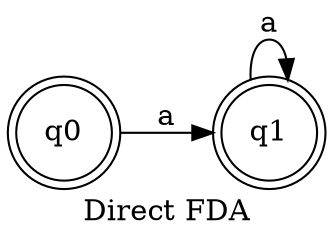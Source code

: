 // AFN
digraph {
	rankdir=LR
	label="Direct FDA"
	2417075462688 [label=q0 shape=doublecircle]
	2417075463408 [label=q1 shape=doublecircle]
	2417075463408 -> 2417075463408 [label=a]
	2417075462688 -> 2417075463408 [label=a]
}
